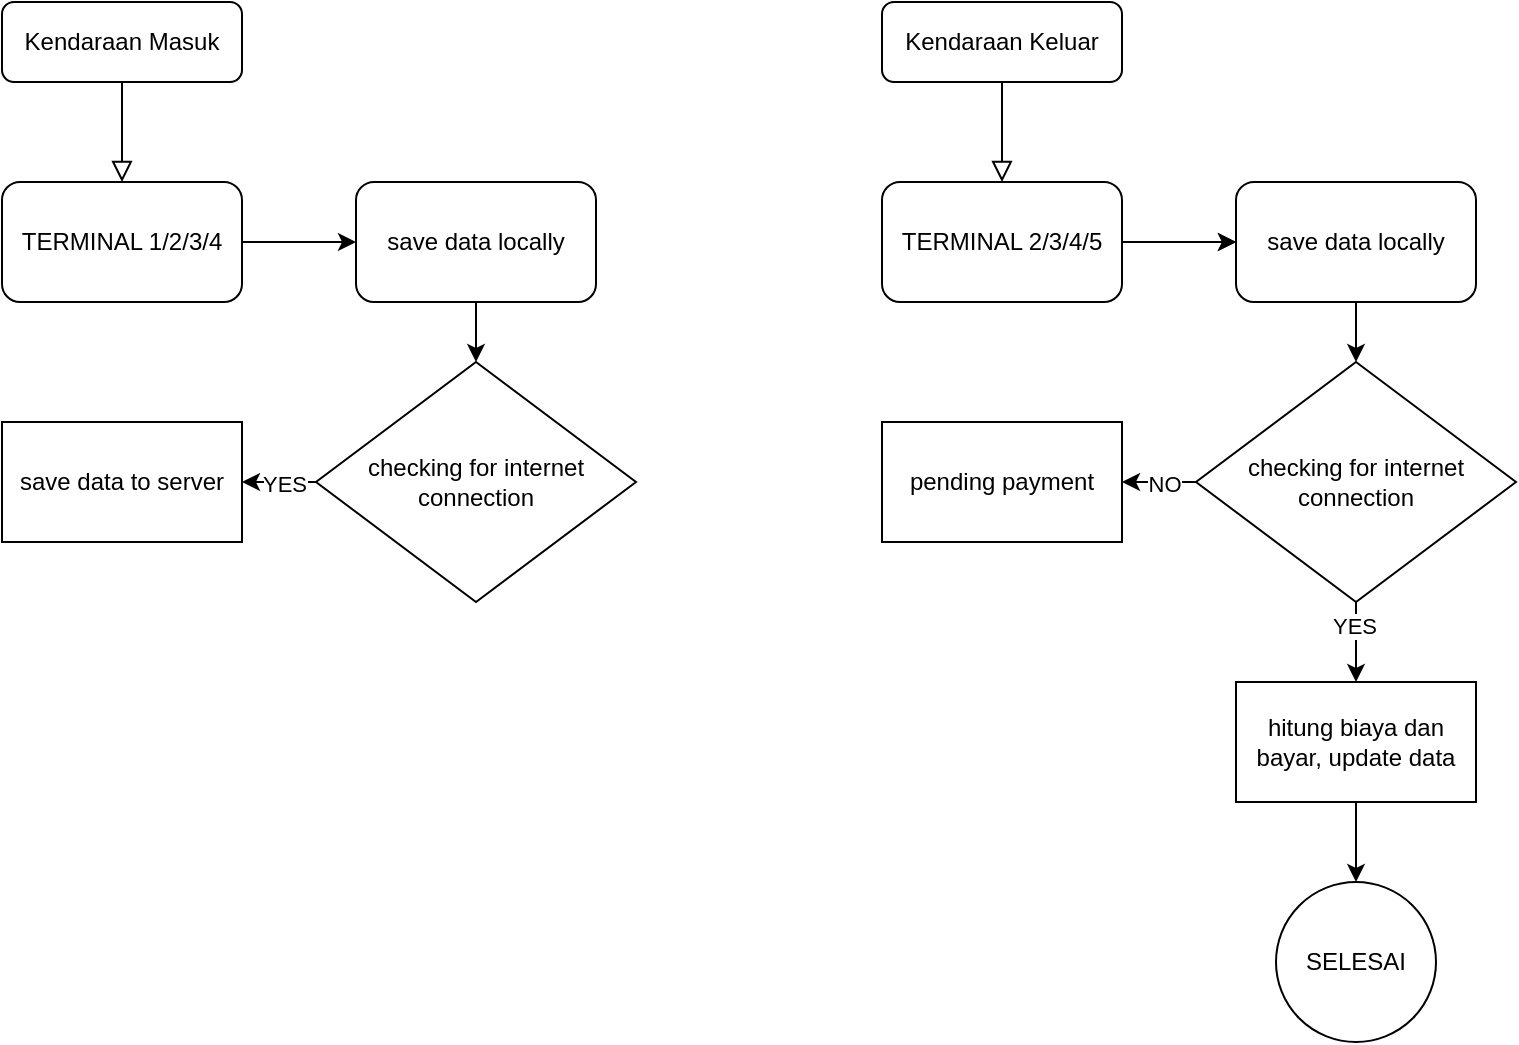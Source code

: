 <mxfile version="22.0.2" type="github">
  <diagram id="C5RBs43oDa-KdzZeNtuy" name="Page-1">
    <mxGraphModel dx="1105" dy="604" grid="1" gridSize="10" guides="1" tooltips="1" connect="1" arrows="1" fold="1" page="1" pageScale="1" pageWidth="827" pageHeight="1169" math="0" shadow="0">
      <root>
        <mxCell id="WIyWlLk6GJQsqaUBKTNV-0" />
        <mxCell id="WIyWlLk6GJQsqaUBKTNV-1" parent="WIyWlLk6GJQsqaUBKTNV-0" />
        <mxCell id="WIyWlLk6GJQsqaUBKTNV-2" value="" style="rounded=0;html=1;jettySize=auto;orthogonalLoop=1;fontSize=11;endArrow=block;endFill=0;endSize=8;strokeWidth=1;shadow=0;labelBackgroundColor=none;edgeStyle=orthogonalEdgeStyle;" parent="WIyWlLk6GJQsqaUBKTNV-1" source="WIyWlLk6GJQsqaUBKTNV-3" edge="1">
          <mxGeometry relative="1" as="geometry">
            <mxPoint x="100.0" y="130" as="targetPoint" />
          </mxGeometry>
        </mxCell>
        <mxCell id="WIyWlLk6GJQsqaUBKTNV-3" value="Kendaraan Masuk" style="rounded=1;whiteSpace=wrap;html=1;fontSize=12;glass=0;strokeWidth=1;shadow=0;" parent="WIyWlLk6GJQsqaUBKTNV-1" vertex="1">
          <mxGeometry x="40" y="40" width="120" height="40" as="geometry" />
        </mxCell>
        <mxCell id="XXswyWJ1J0zT-N6dUeI8-13" style="edgeStyle=orthogonalEdgeStyle;rounded=0;orthogonalLoop=1;jettySize=auto;html=1;exitX=1;exitY=0.5;exitDx=0;exitDy=0;" edge="1" parent="WIyWlLk6GJQsqaUBKTNV-1" source="XXswyWJ1J0zT-N6dUeI8-8" target="XXswyWJ1J0zT-N6dUeI8-9">
          <mxGeometry relative="1" as="geometry" />
        </mxCell>
        <mxCell id="XXswyWJ1J0zT-N6dUeI8-8" value="TERMINAL 1/2/3/4" style="rounded=1;whiteSpace=wrap;html=1;" vertex="1" parent="WIyWlLk6GJQsqaUBKTNV-1">
          <mxGeometry x="40" y="130" width="120" height="60" as="geometry" />
        </mxCell>
        <mxCell id="XXswyWJ1J0zT-N6dUeI8-14" style="edgeStyle=orthogonalEdgeStyle;rounded=0;orthogonalLoop=1;jettySize=auto;html=1;exitX=0.5;exitY=1;exitDx=0;exitDy=0;entryX=0.5;entryY=0;entryDx=0;entryDy=0;" edge="1" parent="WIyWlLk6GJQsqaUBKTNV-1" source="XXswyWJ1J0zT-N6dUeI8-9" target="XXswyWJ1J0zT-N6dUeI8-11">
          <mxGeometry relative="1" as="geometry" />
        </mxCell>
        <mxCell id="XXswyWJ1J0zT-N6dUeI8-9" value="save data locally" style="rounded=1;whiteSpace=wrap;html=1;" vertex="1" parent="WIyWlLk6GJQsqaUBKTNV-1">
          <mxGeometry x="217" y="130" width="120" height="60" as="geometry" />
        </mxCell>
        <mxCell id="XXswyWJ1J0zT-N6dUeI8-16" value="" style="edgeStyle=orthogonalEdgeStyle;rounded=0;orthogonalLoop=1;jettySize=auto;html=1;" edge="1" parent="WIyWlLk6GJQsqaUBKTNV-1" source="XXswyWJ1J0zT-N6dUeI8-11" target="XXswyWJ1J0zT-N6dUeI8-15">
          <mxGeometry relative="1" as="geometry" />
        </mxCell>
        <mxCell id="XXswyWJ1J0zT-N6dUeI8-19" value="YES" style="edgeLabel;html=1;align=center;verticalAlign=middle;resizable=0;points=[];" vertex="1" connectable="0" parent="XXswyWJ1J0zT-N6dUeI8-16">
          <mxGeometry x="-0.251" y="1" relative="1" as="geometry">
            <mxPoint as="offset" />
          </mxGeometry>
        </mxCell>
        <mxCell id="XXswyWJ1J0zT-N6dUeI8-11" value="checking for internet connection" style="rhombus;whiteSpace=wrap;html=1;" vertex="1" parent="WIyWlLk6GJQsqaUBKTNV-1">
          <mxGeometry x="197" y="220" width="160" height="120" as="geometry" />
        </mxCell>
        <mxCell id="XXswyWJ1J0zT-N6dUeI8-15" value="save data to server" style="whiteSpace=wrap;html=1;" vertex="1" parent="WIyWlLk6GJQsqaUBKTNV-1">
          <mxGeometry x="40" y="250" width="120" height="60" as="geometry" />
        </mxCell>
        <mxCell id="XXswyWJ1J0zT-N6dUeI8-20" value="" style="rounded=0;html=1;jettySize=auto;orthogonalLoop=1;fontSize=11;endArrow=block;endFill=0;endSize=8;strokeWidth=1;shadow=0;labelBackgroundColor=none;edgeStyle=orthogonalEdgeStyle;" edge="1" source="XXswyWJ1J0zT-N6dUeI8-21" parent="WIyWlLk6GJQsqaUBKTNV-1">
          <mxGeometry relative="1" as="geometry">
            <mxPoint x="540.0" y="130" as="targetPoint" />
          </mxGeometry>
        </mxCell>
        <mxCell id="XXswyWJ1J0zT-N6dUeI8-21" value="Kendaraan Keluar" style="rounded=1;whiteSpace=wrap;html=1;fontSize=12;glass=0;strokeWidth=1;shadow=0;" vertex="1" parent="WIyWlLk6GJQsqaUBKTNV-1">
          <mxGeometry x="480" y="40" width="120" height="40" as="geometry" />
        </mxCell>
        <mxCell id="XXswyWJ1J0zT-N6dUeI8-22" style="edgeStyle=orthogonalEdgeStyle;rounded=0;orthogonalLoop=1;jettySize=auto;html=1;exitX=1;exitY=0.5;exitDx=0;exitDy=0;" edge="1" source="XXswyWJ1J0zT-N6dUeI8-23" target="XXswyWJ1J0zT-N6dUeI8-25" parent="WIyWlLk6GJQsqaUBKTNV-1">
          <mxGeometry relative="1" as="geometry" />
        </mxCell>
        <mxCell id="XXswyWJ1J0zT-N6dUeI8-30" value="" style="edgeStyle=orthogonalEdgeStyle;rounded=0;orthogonalLoop=1;jettySize=auto;html=1;" edge="1" parent="WIyWlLk6GJQsqaUBKTNV-1" source="XXswyWJ1J0zT-N6dUeI8-23" target="XXswyWJ1J0zT-N6dUeI8-25">
          <mxGeometry relative="1" as="geometry" />
        </mxCell>
        <mxCell id="XXswyWJ1J0zT-N6dUeI8-23" value="TERMINAL 2/3/4/5" style="rounded=1;whiteSpace=wrap;html=1;" vertex="1" parent="WIyWlLk6GJQsqaUBKTNV-1">
          <mxGeometry x="480" y="130" width="120" height="60" as="geometry" />
        </mxCell>
        <mxCell id="XXswyWJ1J0zT-N6dUeI8-24" style="edgeStyle=orthogonalEdgeStyle;rounded=0;orthogonalLoop=1;jettySize=auto;html=1;exitX=0.5;exitY=1;exitDx=0;exitDy=0;entryX=0.5;entryY=0;entryDx=0;entryDy=0;" edge="1" source="XXswyWJ1J0zT-N6dUeI8-25" target="XXswyWJ1J0zT-N6dUeI8-28" parent="WIyWlLk6GJQsqaUBKTNV-1">
          <mxGeometry relative="1" as="geometry" />
        </mxCell>
        <mxCell id="XXswyWJ1J0zT-N6dUeI8-25" value="save data locally" style="rounded=1;whiteSpace=wrap;html=1;" vertex="1" parent="WIyWlLk6GJQsqaUBKTNV-1">
          <mxGeometry x="657" y="130" width="120" height="60" as="geometry" />
        </mxCell>
        <mxCell id="XXswyWJ1J0zT-N6dUeI8-26" value="" style="edgeStyle=orthogonalEdgeStyle;rounded=0;orthogonalLoop=1;jettySize=auto;html=1;" edge="1" source="XXswyWJ1J0zT-N6dUeI8-28" target="XXswyWJ1J0zT-N6dUeI8-29" parent="WIyWlLk6GJQsqaUBKTNV-1">
          <mxGeometry relative="1" as="geometry" />
        </mxCell>
        <mxCell id="XXswyWJ1J0zT-N6dUeI8-27" value="NO" style="edgeLabel;html=1;align=center;verticalAlign=middle;resizable=0;points=[];" vertex="1" connectable="0" parent="XXswyWJ1J0zT-N6dUeI8-26">
          <mxGeometry x="-0.251" y="1" relative="1" as="geometry">
            <mxPoint as="offset" />
          </mxGeometry>
        </mxCell>
        <mxCell id="XXswyWJ1J0zT-N6dUeI8-36" value="" style="edgeStyle=orthogonalEdgeStyle;rounded=0;orthogonalLoop=1;jettySize=auto;html=1;" edge="1" parent="WIyWlLk6GJQsqaUBKTNV-1" source="XXswyWJ1J0zT-N6dUeI8-28" target="XXswyWJ1J0zT-N6dUeI8-35">
          <mxGeometry relative="1" as="geometry" />
        </mxCell>
        <mxCell id="XXswyWJ1J0zT-N6dUeI8-37" value="YES" style="edgeLabel;html=1;align=center;verticalAlign=middle;resizable=0;points=[];" vertex="1" connectable="0" parent="XXswyWJ1J0zT-N6dUeI8-36">
          <mxGeometry x="-0.406" y="-1" relative="1" as="geometry">
            <mxPoint as="offset" />
          </mxGeometry>
        </mxCell>
        <mxCell id="XXswyWJ1J0zT-N6dUeI8-28" value="checking for internet connection" style="rhombus;whiteSpace=wrap;html=1;" vertex="1" parent="WIyWlLk6GJQsqaUBKTNV-1">
          <mxGeometry x="637" y="220" width="160" height="120" as="geometry" />
        </mxCell>
        <mxCell id="XXswyWJ1J0zT-N6dUeI8-29" value="pending payment" style="whiteSpace=wrap;html=1;" vertex="1" parent="WIyWlLk6GJQsqaUBKTNV-1">
          <mxGeometry x="480" y="250" width="120" height="60" as="geometry" />
        </mxCell>
        <mxCell id="XXswyWJ1J0zT-N6dUeI8-39" value="" style="edgeStyle=orthogonalEdgeStyle;rounded=0;orthogonalLoop=1;jettySize=auto;html=1;" edge="1" parent="WIyWlLk6GJQsqaUBKTNV-1" source="XXswyWJ1J0zT-N6dUeI8-35" target="XXswyWJ1J0zT-N6dUeI8-38">
          <mxGeometry relative="1" as="geometry" />
        </mxCell>
        <mxCell id="XXswyWJ1J0zT-N6dUeI8-35" value="hitung biaya dan bayar, update data" style="whiteSpace=wrap;html=1;" vertex="1" parent="WIyWlLk6GJQsqaUBKTNV-1">
          <mxGeometry x="657" y="380" width="120" height="60" as="geometry" />
        </mxCell>
        <mxCell id="XXswyWJ1J0zT-N6dUeI8-38" value="SELESAI" style="ellipse;whiteSpace=wrap;html=1;" vertex="1" parent="WIyWlLk6GJQsqaUBKTNV-1">
          <mxGeometry x="677" y="480" width="80" height="80" as="geometry" />
        </mxCell>
      </root>
    </mxGraphModel>
  </diagram>
</mxfile>
